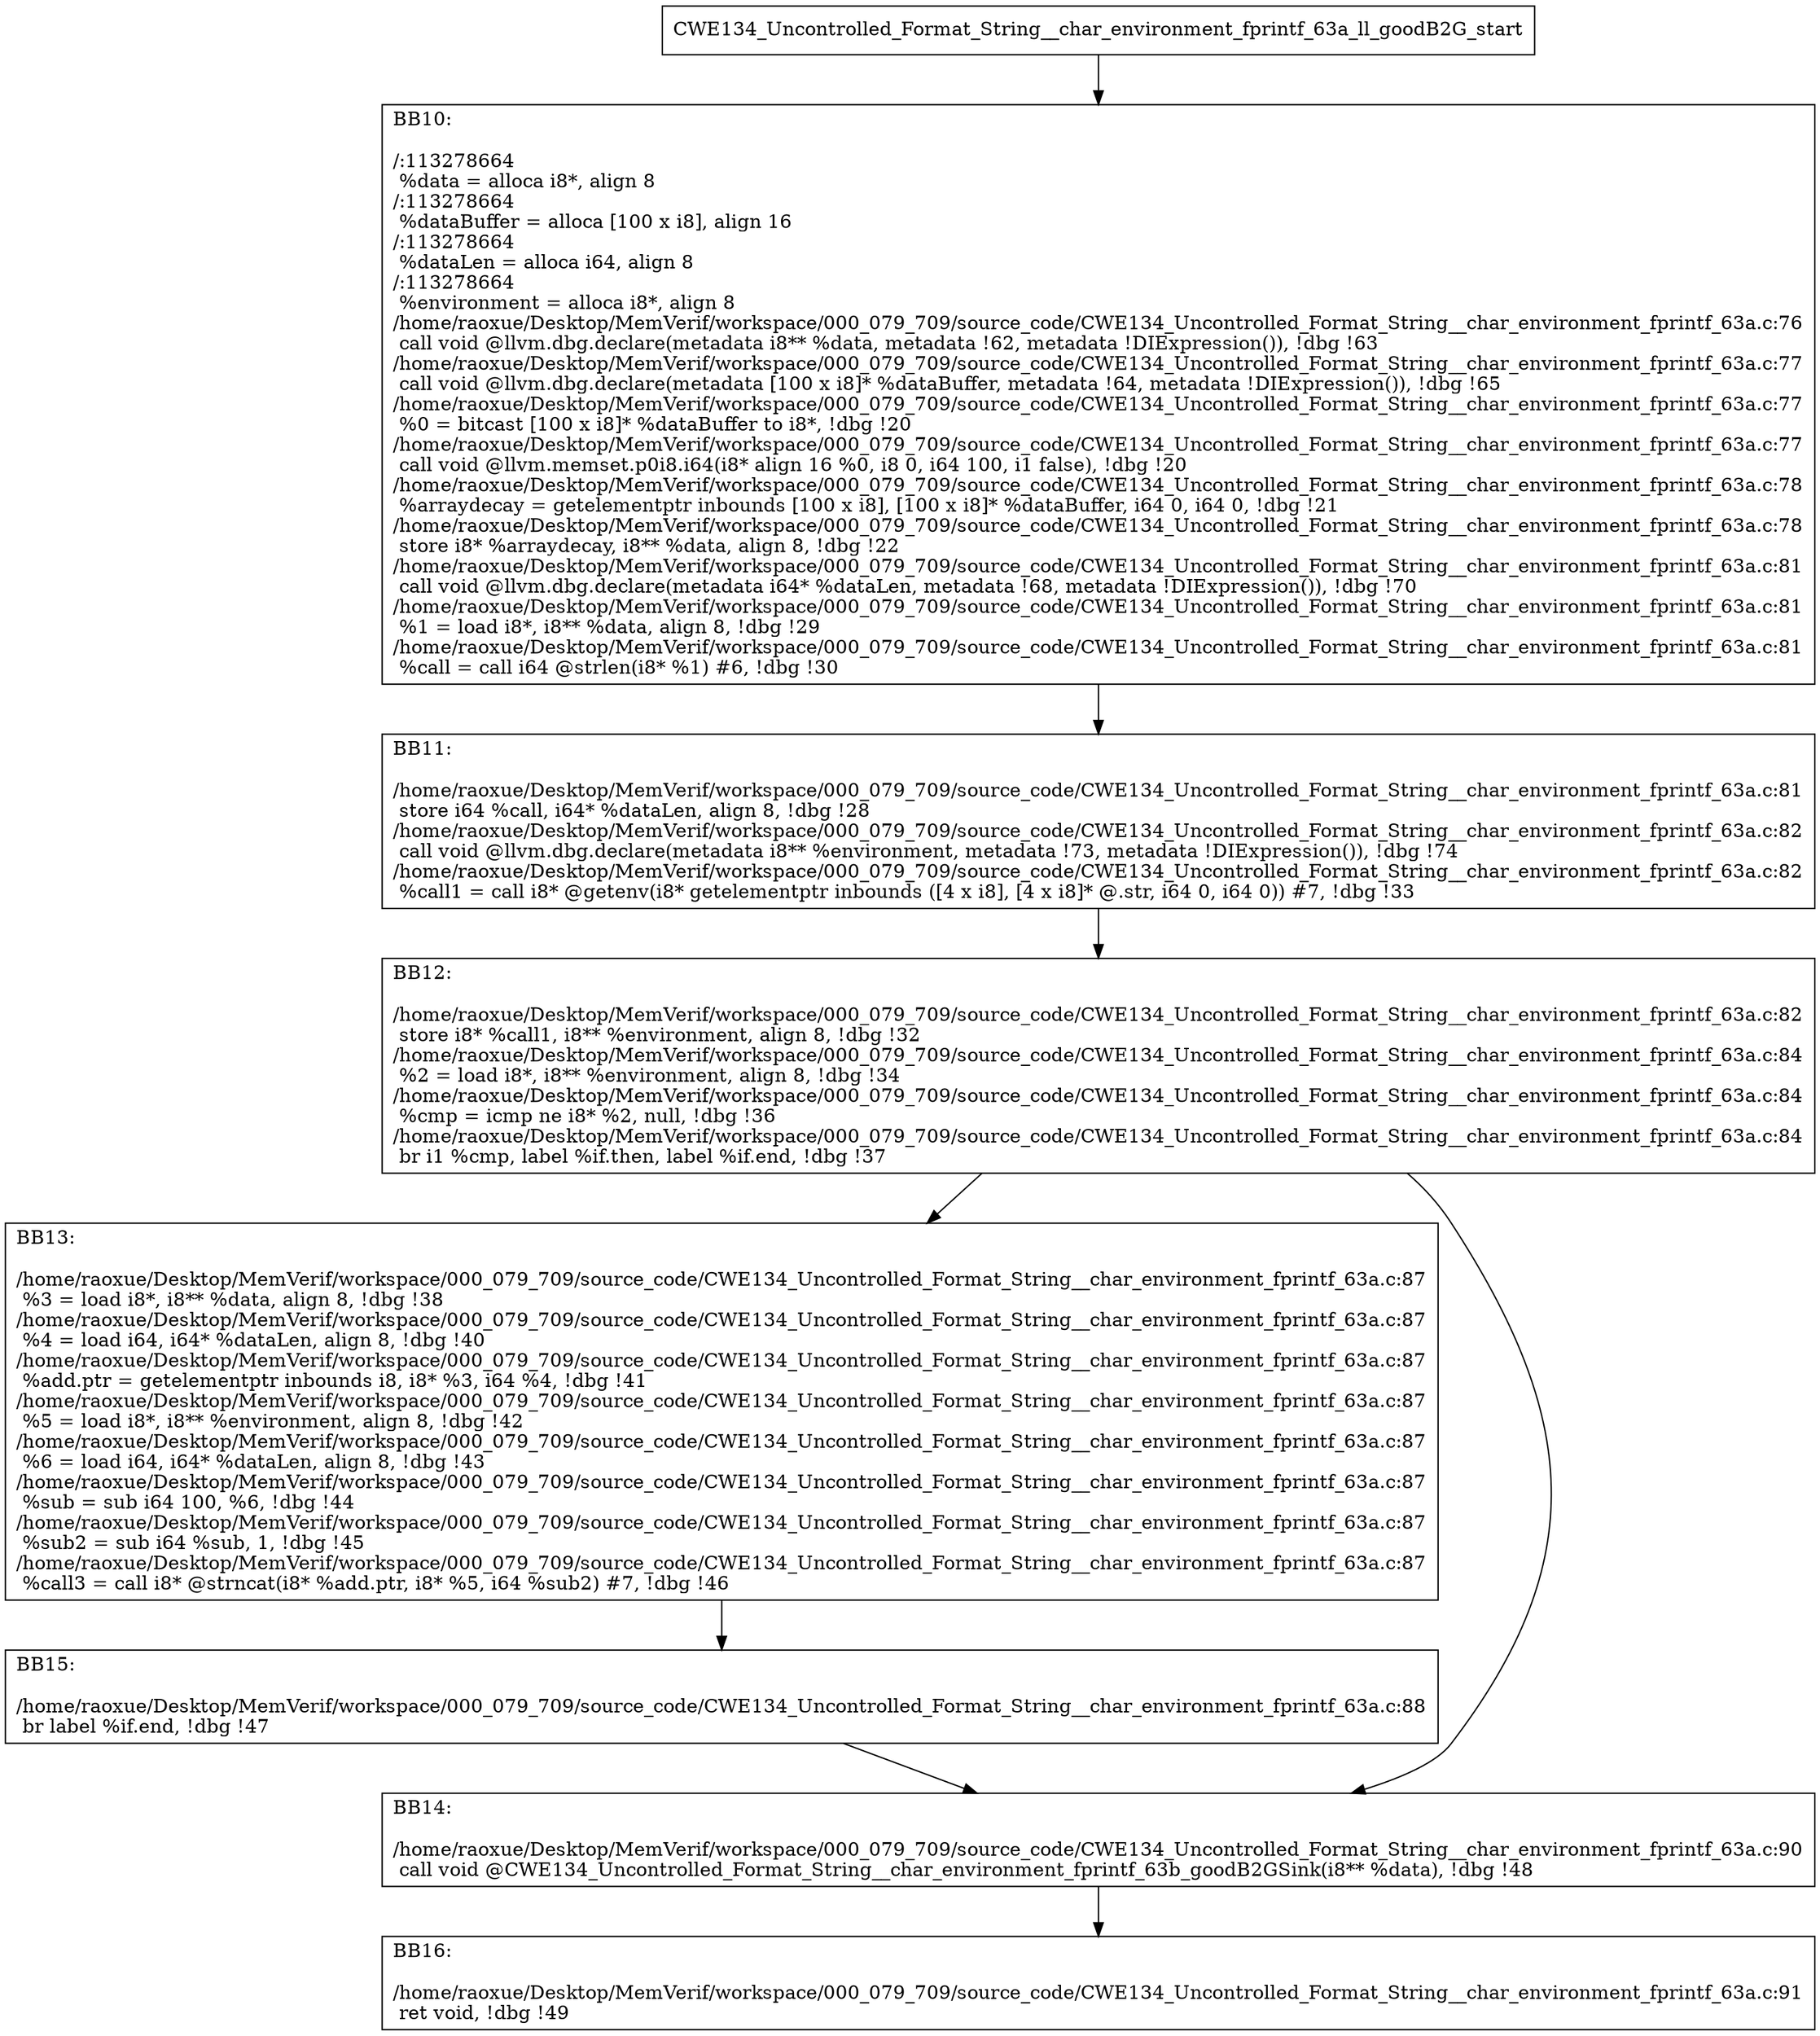 digraph "CFG for'CWE134_Uncontrolled_Format_String__char_environment_fprintf_63a_ll_goodB2G' function" {
	BBCWE134_Uncontrolled_Format_String__char_environment_fprintf_63a_ll_goodB2G_start[shape=record,label="{CWE134_Uncontrolled_Format_String__char_environment_fprintf_63a_ll_goodB2G_start}"];
	BBCWE134_Uncontrolled_Format_String__char_environment_fprintf_63a_ll_goodB2G_start-> CWE134_Uncontrolled_Format_String__char_environment_fprintf_63a_ll_goodB2GBB10;
	CWE134_Uncontrolled_Format_String__char_environment_fprintf_63a_ll_goodB2GBB10 [shape=record, label="{BB10:\l\l/:113278664\l
  %data = alloca i8*, align 8\l
/:113278664\l
  %dataBuffer = alloca [100 x i8], align 16\l
/:113278664\l
  %dataLen = alloca i64, align 8\l
/:113278664\l
  %environment = alloca i8*, align 8\l
/home/raoxue/Desktop/MemVerif/workspace/000_079_709/source_code/CWE134_Uncontrolled_Format_String__char_environment_fprintf_63a.c:76\l
  call void @llvm.dbg.declare(metadata i8** %data, metadata !62, metadata !DIExpression()), !dbg !63\l
/home/raoxue/Desktop/MemVerif/workspace/000_079_709/source_code/CWE134_Uncontrolled_Format_String__char_environment_fprintf_63a.c:77\l
  call void @llvm.dbg.declare(metadata [100 x i8]* %dataBuffer, metadata !64, metadata !DIExpression()), !dbg !65\l
/home/raoxue/Desktop/MemVerif/workspace/000_079_709/source_code/CWE134_Uncontrolled_Format_String__char_environment_fprintf_63a.c:77\l
  %0 = bitcast [100 x i8]* %dataBuffer to i8*, !dbg !20\l
/home/raoxue/Desktop/MemVerif/workspace/000_079_709/source_code/CWE134_Uncontrolled_Format_String__char_environment_fprintf_63a.c:77\l
  call void @llvm.memset.p0i8.i64(i8* align 16 %0, i8 0, i64 100, i1 false), !dbg !20\l
/home/raoxue/Desktop/MemVerif/workspace/000_079_709/source_code/CWE134_Uncontrolled_Format_String__char_environment_fprintf_63a.c:78\l
  %arraydecay = getelementptr inbounds [100 x i8], [100 x i8]* %dataBuffer, i64 0, i64 0, !dbg !21\l
/home/raoxue/Desktop/MemVerif/workspace/000_079_709/source_code/CWE134_Uncontrolled_Format_String__char_environment_fprintf_63a.c:78\l
  store i8* %arraydecay, i8** %data, align 8, !dbg !22\l
/home/raoxue/Desktop/MemVerif/workspace/000_079_709/source_code/CWE134_Uncontrolled_Format_String__char_environment_fprintf_63a.c:81\l
  call void @llvm.dbg.declare(metadata i64* %dataLen, metadata !68, metadata !DIExpression()), !dbg !70\l
/home/raoxue/Desktop/MemVerif/workspace/000_079_709/source_code/CWE134_Uncontrolled_Format_String__char_environment_fprintf_63a.c:81\l
  %1 = load i8*, i8** %data, align 8, !dbg !29\l
/home/raoxue/Desktop/MemVerif/workspace/000_079_709/source_code/CWE134_Uncontrolled_Format_String__char_environment_fprintf_63a.c:81\l
  %call = call i64 @strlen(i8* %1) #6, !dbg !30\l
}"];
	CWE134_Uncontrolled_Format_String__char_environment_fprintf_63a_ll_goodB2GBB10-> CWE134_Uncontrolled_Format_String__char_environment_fprintf_63a_ll_goodB2GBB11;
	CWE134_Uncontrolled_Format_String__char_environment_fprintf_63a_ll_goodB2GBB11 [shape=record, label="{BB11:\l\l/home/raoxue/Desktop/MemVerif/workspace/000_079_709/source_code/CWE134_Uncontrolled_Format_String__char_environment_fprintf_63a.c:81\l
  store i64 %call, i64* %dataLen, align 8, !dbg !28\l
/home/raoxue/Desktop/MemVerif/workspace/000_079_709/source_code/CWE134_Uncontrolled_Format_String__char_environment_fprintf_63a.c:82\l
  call void @llvm.dbg.declare(metadata i8** %environment, metadata !73, metadata !DIExpression()), !dbg !74\l
/home/raoxue/Desktop/MemVerif/workspace/000_079_709/source_code/CWE134_Uncontrolled_Format_String__char_environment_fprintf_63a.c:82\l
  %call1 = call i8* @getenv(i8* getelementptr inbounds ([4 x i8], [4 x i8]* @.str, i64 0, i64 0)) #7, !dbg !33\l
}"];
	CWE134_Uncontrolled_Format_String__char_environment_fprintf_63a_ll_goodB2GBB11-> CWE134_Uncontrolled_Format_String__char_environment_fprintf_63a_ll_goodB2GBB12;
	CWE134_Uncontrolled_Format_String__char_environment_fprintf_63a_ll_goodB2GBB12 [shape=record, label="{BB12:\l\l/home/raoxue/Desktop/MemVerif/workspace/000_079_709/source_code/CWE134_Uncontrolled_Format_String__char_environment_fprintf_63a.c:82\l
  store i8* %call1, i8** %environment, align 8, !dbg !32\l
/home/raoxue/Desktop/MemVerif/workspace/000_079_709/source_code/CWE134_Uncontrolled_Format_String__char_environment_fprintf_63a.c:84\l
  %2 = load i8*, i8** %environment, align 8, !dbg !34\l
/home/raoxue/Desktop/MemVerif/workspace/000_079_709/source_code/CWE134_Uncontrolled_Format_String__char_environment_fprintf_63a.c:84\l
  %cmp = icmp ne i8* %2, null, !dbg !36\l
/home/raoxue/Desktop/MemVerif/workspace/000_079_709/source_code/CWE134_Uncontrolled_Format_String__char_environment_fprintf_63a.c:84\l
  br i1 %cmp, label %if.then, label %if.end, !dbg !37\l
}"];
	CWE134_Uncontrolled_Format_String__char_environment_fprintf_63a_ll_goodB2GBB12-> CWE134_Uncontrolled_Format_String__char_environment_fprintf_63a_ll_goodB2GBB13;
	CWE134_Uncontrolled_Format_String__char_environment_fprintf_63a_ll_goodB2GBB12-> CWE134_Uncontrolled_Format_String__char_environment_fprintf_63a_ll_goodB2GBB14;
	CWE134_Uncontrolled_Format_String__char_environment_fprintf_63a_ll_goodB2GBB13 [shape=record, label="{BB13:\l\l/home/raoxue/Desktop/MemVerif/workspace/000_079_709/source_code/CWE134_Uncontrolled_Format_String__char_environment_fprintf_63a.c:87\l
  %3 = load i8*, i8** %data, align 8, !dbg !38\l
/home/raoxue/Desktop/MemVerif/workspace/000_079_709/source_code/CWE134_Uncontrolled_Format_String__char_environment_fprintf_63a.c:87\l
  %4 = load i64, i64* %dataLen, align 8, !dbg !40\l
/home/raoxue/Desktop/MemVerif/workspace/000_079_709/source_code/CWE134_Uncontrolled_Format_String__char_environment_fprintf_63a.c:87\l
  %add.ptr = getelementptr inbounds i8, i8* %3, i64 %4, !dbg !41\l
/home/raoxue/Desktop/MemVerif/workspace/000_079_709/source_code/CWE134_Uncontrolled_Format_String__char_environment_fprintf_63a.c:87\l
  %5 = load i8*, i8** %environment, align 8, !dbg !42\l
/home/raoxue/Desktop/MemVerif/workspace/000_079_709/source_code/CWE134_Uncontrolled_Format_String__char_environment_fprintf_63a.c:87\l
  %6 = load i64, i64* %dataLen, align 8, !dbg !43\l
/home/raoxue/Desktop/MemVerif/workspace/000_079_709/source_code/CWE134_Uncontrolled_Format_String__char_environment_fprintf_63a.c:87\l
  %sub = sub i64 100, %6, !dbg !44\l
/home/raoxue/Desktop/MemVerif/workspace/000_079_709/source_code/CWE134_Uncontrolled_Format_String__char_environment_fprintf_63a.c:87\l
  %sub2 = sub i64 %sub, 1, !dbg !45\l
/home/raoxue/Desktop/MemVerif/workspace/000_079_709/source_code/CWE134_Uncontrolled_Format_String__char_environment_fprintf_63a.c:87\l
  %call3 = call i8* @strncat(i8* %add.ptr, i8* %5, i64 %sub2) #7, !dbg !46\l
}"];
	CWE134_Uncontrolled_Format_String__char_environment_fprintf_63a_ll_goodB2GBB13-> CWE134_Uncontrolled_Format_String__char_environment_fprintf_63a_ll_goodB2GBB15;
	CWE134_Uncontrolled_Format_String__char_environment_fprintf_63a_ll_goodB2GBB15 [shape=record, label="{BB15:\l\l/home/raoxue/Desktop/MemVerif/workspace/000_079_709/source_code/CWE134_Uncontrolled_Format_String__char_environment_fprintf_63a.c:88\l
  br label %if.end, !dbg !47\l
}"];
	CWE134_Uncontrolled_Format_String__char_environment_fprintf_63a_ll_goodB2GBB15-> CWE134_Uncontrolled_Format_String__char_environment_fprintf_63a_ll_goodB2GBB14;
	CWE134_Uncontrolled_Format_String__char_environment_fprintf_63a_ll_goodB2GBB14 [shape=record, label="{BB14:\l\l/home/raoxue/Desktop/MemVerif/workspace/000_079_709/source_code/CWE134_Uncontrolled_Format_String__char_environment_fprintf_63a.c:90\l
  call void @CWE134_Uncontrolled_Format_String__char_environment_fprintf_63b_goodB2GSink(i8** %data), !dbg !48\l
}"];
	CWE134_Uncontrolled_Format_String__char_environment_fprintf_63a_ll_goodB2GBB14-> CWE134_Uncontrolled_Format_String__char_environment_fprintf_63a_ll_goodB2GBB16;
	CWE134_Uncontrolled_Format_String__char_environment_fprintf_63a_ll_goodB2GBB16 [shape=record, label="{BB16:\l\l/home/raoxue/Desktop/MemVerif/workspace/000_079_709/source_code/CWE134_Uncontrolled_Format_String__char_environment_fprintf_63a.c:91\l
  ret void, !dbg !49\l
}"];
}
